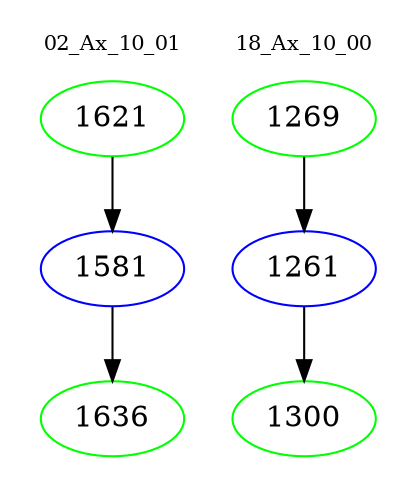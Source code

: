 digraph{
subgraph cluster_0 {
color = white
label = "02_Ax_10_01";
fontsize=10;
T0_1621 [label="1621", color="green"]
T0_1621 -> T0_1581 [color="black"]
T0_1581 [label="1581", color="blue"]
T0_1581 -> T0_1636 [color="black"]
T0_1636 [label="1636", color="green"]
}
subgraph cluster_1 {
color = white
label = "18_Ax_10_00";
fontsize=10;
T1_1269 [label="1269", color="green"]
T1_1269 -> T1_1261 [color="black"]
T1_1261 [label="1261", color="blue"]
T1_1261 -> T1_1300 [color="black"]
T1_1300 [label="1300", color="green"]
}
}
